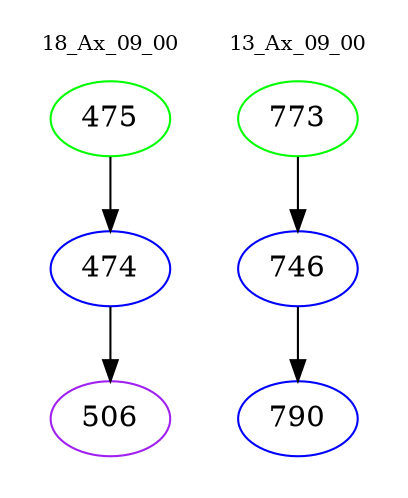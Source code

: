 digraph{
subgraph cluster_0 {
color = white
label = "18_Ax_09_00";
fontsize=10;
T0_475 [label="475", color="green"]
T0_475 -> T0_474 [color="black"]
T0_474 [label="474", color="blue"]
T0_474 -> T0_506 [color="black"]
T0_506 [label="506", color="purple"]
}
subgraph cluster_1 {
color = white
label = "13_Ax_09_00";
fontsize=10;
T1_773 [label="773", color="green"]
T1_773 -> T1_746 [color="black"]
T1_746 [label="746", color="blue"]
T1_746 -> T1_790 [color="black"]
T1_790 [label="790", color="blue"]
}
}

